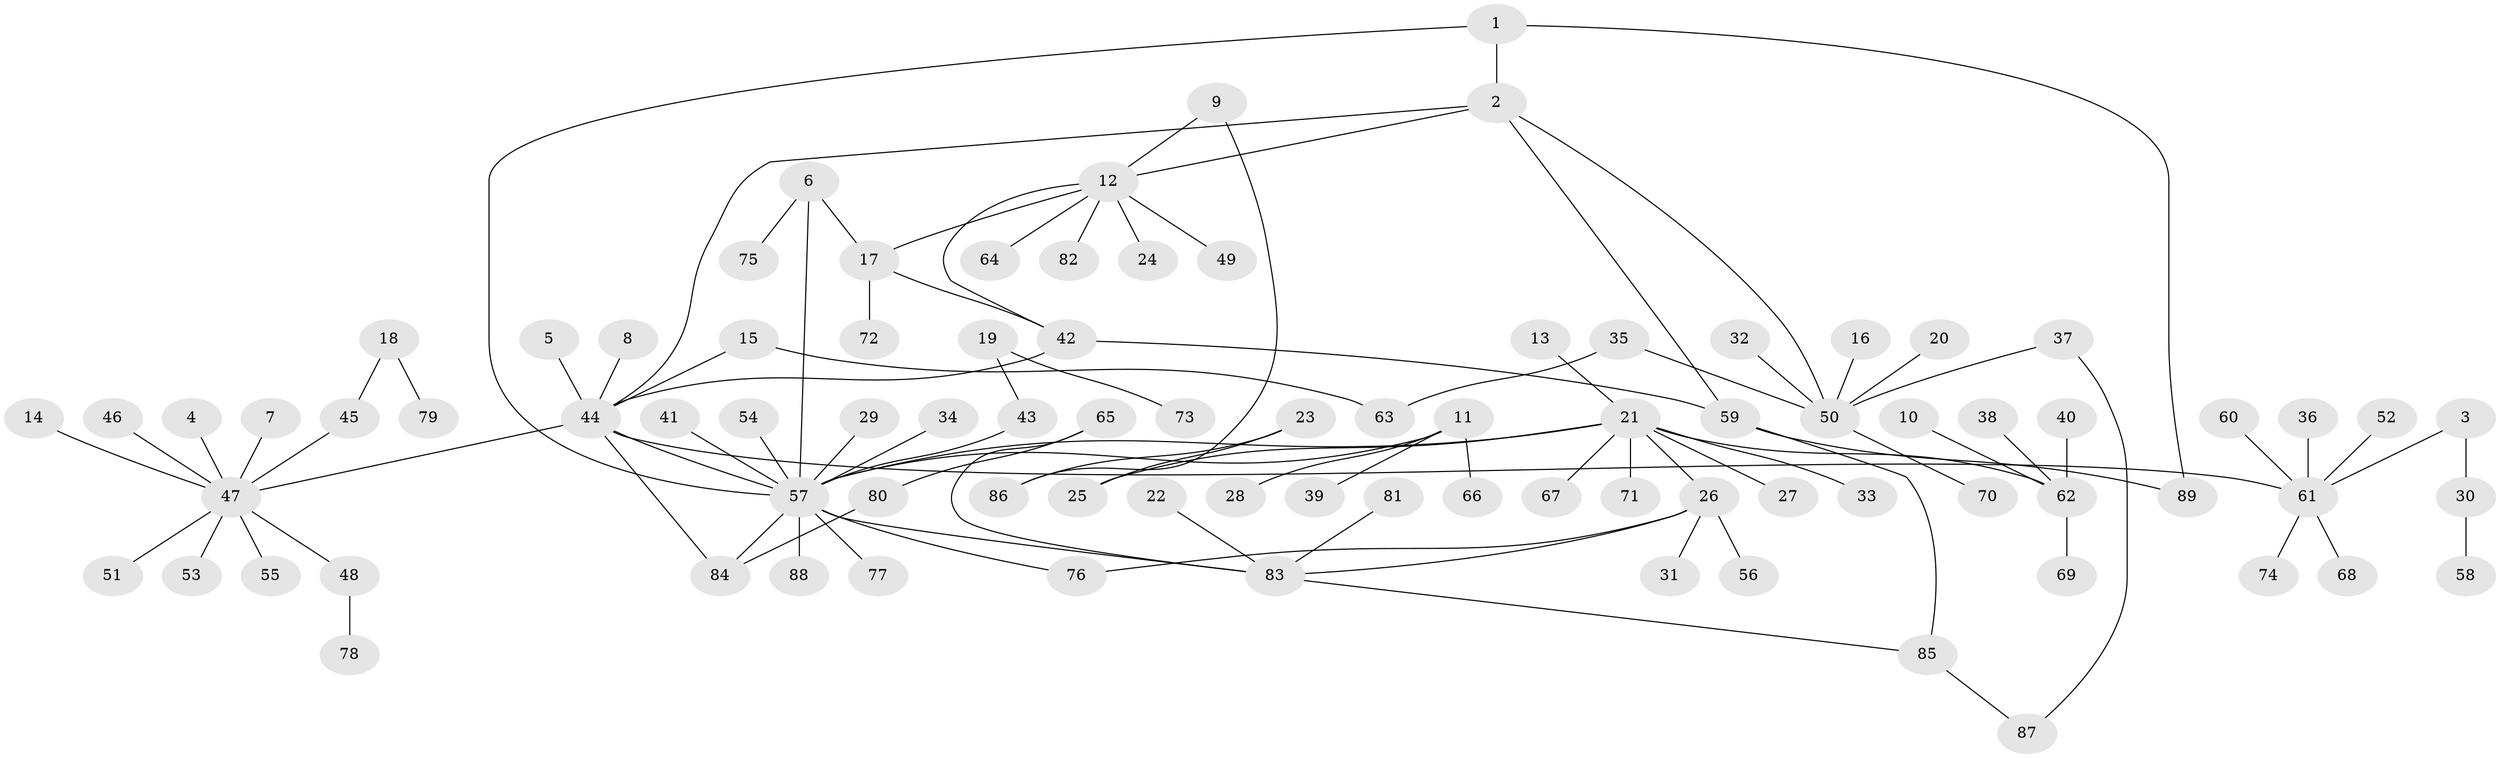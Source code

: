 // original degree distribution, {11: 0.015873015873015872, 6: 0.015873015873015872, 17: 0.007936507936507936, 3: 0.12698412698412698, 7: 0.007936507936507936, 10: 0.007936507936507936, 5: 0.007936507936507936, 2: 0.15873015873015872, 9: 0.007936507936507936, 8: 0.015873015873015872, 1: 0.5873015873015873, 4: 0.03968253968253968}
// Generated by graph-tools (version 1.1) at 2025/36/03/04/25 23:36:51]
// undirected, 89 vertices, 102 edges
graph export_dot {
  node [color=gray90,style=filled];
  1;
  2;
  3;
  4;
  5;
  6;
  7;
  8;
  9;
  10;
  11;
  12;
  13;
  14;
  15;
  16;
  17;
  18;
  19;
  20;
  21;
  22;
  23;
  24;
  25;
  26;
  27;
  28;
  29;
  30;
  31;
  32;
  33;
  34;
  35;
  36;
  37;
  38;
  39;
  40;
  41;
  42;
  43;
  44;
  45;
  46;
  47;
  48;
  49;
  50;
  51;
  52;
  53;
  54;
  55;
  56;
  57;
  58;
  59;
  60;
  61;
  62;
  63;
  64;
  65;
  66;
  67;
  68;
  69;
  70;
  71;
  72;
  73;
  74;
  75;
  76;
  77;
  78;
  79;
  80;
  81;
  82;
  83;
  84;
  85;
  86;
  87;
  88;
  89;
  1 -- 2 [weight=1.0];
  1 -- 57 [weight=1.0];
  1 -- 89 [weight=1.0];
  2 -- 12 [weight=1.0];
  2 -- 44 [weight=1.0];
  2 -- 50 [weight=1.0];
  2 -- 59 [weight=1.0];
  3 -- 30 [weight=1.0];
  3 -- 61 [weight=1.0];
  4 -- 47 [weight=1.0];
  5 -- 44 [weight=1.0];
  6 -- 17 [weight=1.0];
  6 -- 57 [weight=1.0];
  6 -- 75 [weight=1.0];
  7 -- 47 [weight=1.0];
  8 -- 44 [weight=1.0];
  9 -- 12 [weight=1.0];
  9 -- 86 [weight=1.0];
  10 -- 62 [weight=1.0];
  11 -- 28 [weight=1.0];
  11 -- 39 [weight=1.0];
  11 -- 57 [weight=1.0];
  11 -- 66 [weight=1.0];
  12 -- 17 [weight=1.0];
  12 -- 24 [weight=1.0];
  12 -- 42 [weight=1.0];
  12 -- 49 [weight=1.0];
  12 -- 64 [weight=1.0];
  12 -- 82 [weight=1.0];
  13 -- 21 [weight=1.0];
  14 -- 47 [weight=1.0];
  15 -- 44 [weight=1.0];
  15 -- 63 [weight=1.0];
  16 -- 50 [weight=1.0];
  17 -- 42 [weight=1.0];
  17 -- 72 [weight=1.0];
  18 -- 45 [weight=1.0];
  18 -- 79 [weight=1.0];
  19 -- 43 [weight=1.0];
  19 -- 73 [weight=1.0];
  20 -- 50 [weight=1.0];
  21 -- 25 [weight=1.0];
  21 -- 26 [weight=1.0];
  21 -- 27 [weight=1.0];
  21 -- 33 [weight=1.0];
  21 -- 57 [weight=1.0];
  21 -- 62 [weight=1.0];
  21 -- 67 [weight=1.0];
  21 -- 71 [weight=1.0];
  22 -- 83 [weight=1.0];
  23 -- 25 [weight=1.0];
  23 -- 86 [weight=1.0];
  26 -- 31 [weight=1.0];
  26 -- 56 [weight=1.0];
  26 -- 76 [weight=1.0];
  26 -- 83 [weight=1.0];
  29 -- 57 [weight=1.0];
  30 -- 58 [weight=1.0];
  32 -- 50 [weight=1.0];
  34 -- 57 [weight=1.0];
  35 -- 50 [weight=1.0];
  35 -- 63 [weight=1.0];
  36 -- 61 [weight=1.0];
  37 -- 50 [weight=1.0];
  37 -- 87 [weight=1.0];
  38 -- 62 [weight=1.0];
  40 -- 62 [weight=1.0];
  41 -- 57 [weight=1.0];
  42 -- 44 [weight=1.0];
  42 -- 59 [weight=1.0];
  43 -- 57 [weight=1.0];
  44 -- 47 [weight=1.0];
  44 -- 57 [weight=1.0];
  44 -- 61 [weight=1.0];
  44 -- 84 [weight=1.0];
  45 -- 47 [weight=1.0];
  46 -- 47 [weight=1.0];
  47 -- 48 [weight=1.0];
  47 -- 51 [weight=1.0];
  47 -- 53 [weight=1.0];
  47 -- 55 [weight=1.0];
  48 -- 78 [weight=1.0];
  50 -- 70 [weight=1.0];
  52 -- 61 [weight=1.0];
  54 -- 57 [weight=1.0];
  57 -- 76 [weight=1.0];
  57 -- 77 [weight=1.0];
  57 -- 83 [weight=1.0];
  57 -- 84 [weight=1.0];
  57 -- 88 [weight=1.0];
  59 -- 85 [weight=1.0];
  59 -- 89 [weight=1.0];
  60 -- 61 [weight=1.0];
  61 -- 68 [weight=1.0];
  61 -- 74 [weight=1.0];
  62 -- 69 [weight=1.0];
  65 -- 80 [weight=1.0];
  65 -- 83 [weight=1.0];
  80 -- 84 [weight=1.0];
  81 -- 83 [weight=1.0];
  83 -- 85 [weight=1.0];
  85 -- 87 [weight=1.0];
}
